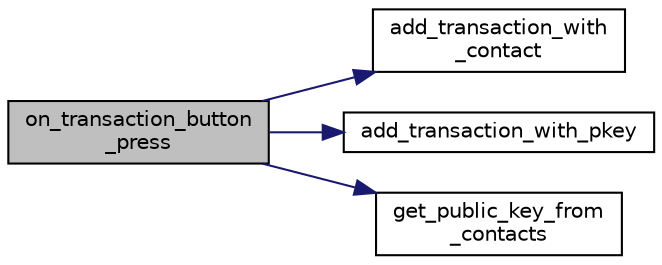 digraph "on_transaction_button_press"
{
 // LATEX_PDF_SIZE
  edge [fontname="Helvetica",fontsize="10",labelfontname="Helvetica",labelfontsize="10"];
  node [fontname="Helvetica",fontsize="10",shape=record];
  rankdir="LR";
  Node1 [label="on_transaction_button\l_press",height=0.2,width=0.4,color="black", fillcolor="grey75", style="filled", fontcolor="black",tooltip=" "];
  Node1 -> Node2 [color="midnightblue",fontsize="10",style="solid",fontname="Helvetica"];
  Node2 [label="add_transaction_with\l_contact",height=0.2,width=0.4,color="black", fillcolor="white", style="filled",URL="$ui_8c.html#a9f9ada2bfa01c401df766ed824f0fdfd",tooltip=" "];
  Node1 -> Node3 [color="midnightblue",fontsize="10",style="solid",fontname="Helvetica"];
  Node3 [label="add_transaction_with_pkey",height=0.2,width=0.4,color="black", fillcolor="white", style="filled",URL="$ui_8c.html#adf3736e772d266218ca1c9c0e4b38ac3",tooltip=" "];
  Node1 -> Node4 [color="midnightblue",fontsize="10",style="solid",fontname="Helvetica"];
  Node4 [label="get_public_key_from\l_contacts",height=0.2,width=0.4,color="black", fillcolor="white", style="filled",URL="$ui_8c.html#a0ff6af24bc9be5261b9ef9f6169c91da",tooltip=" "];
}
